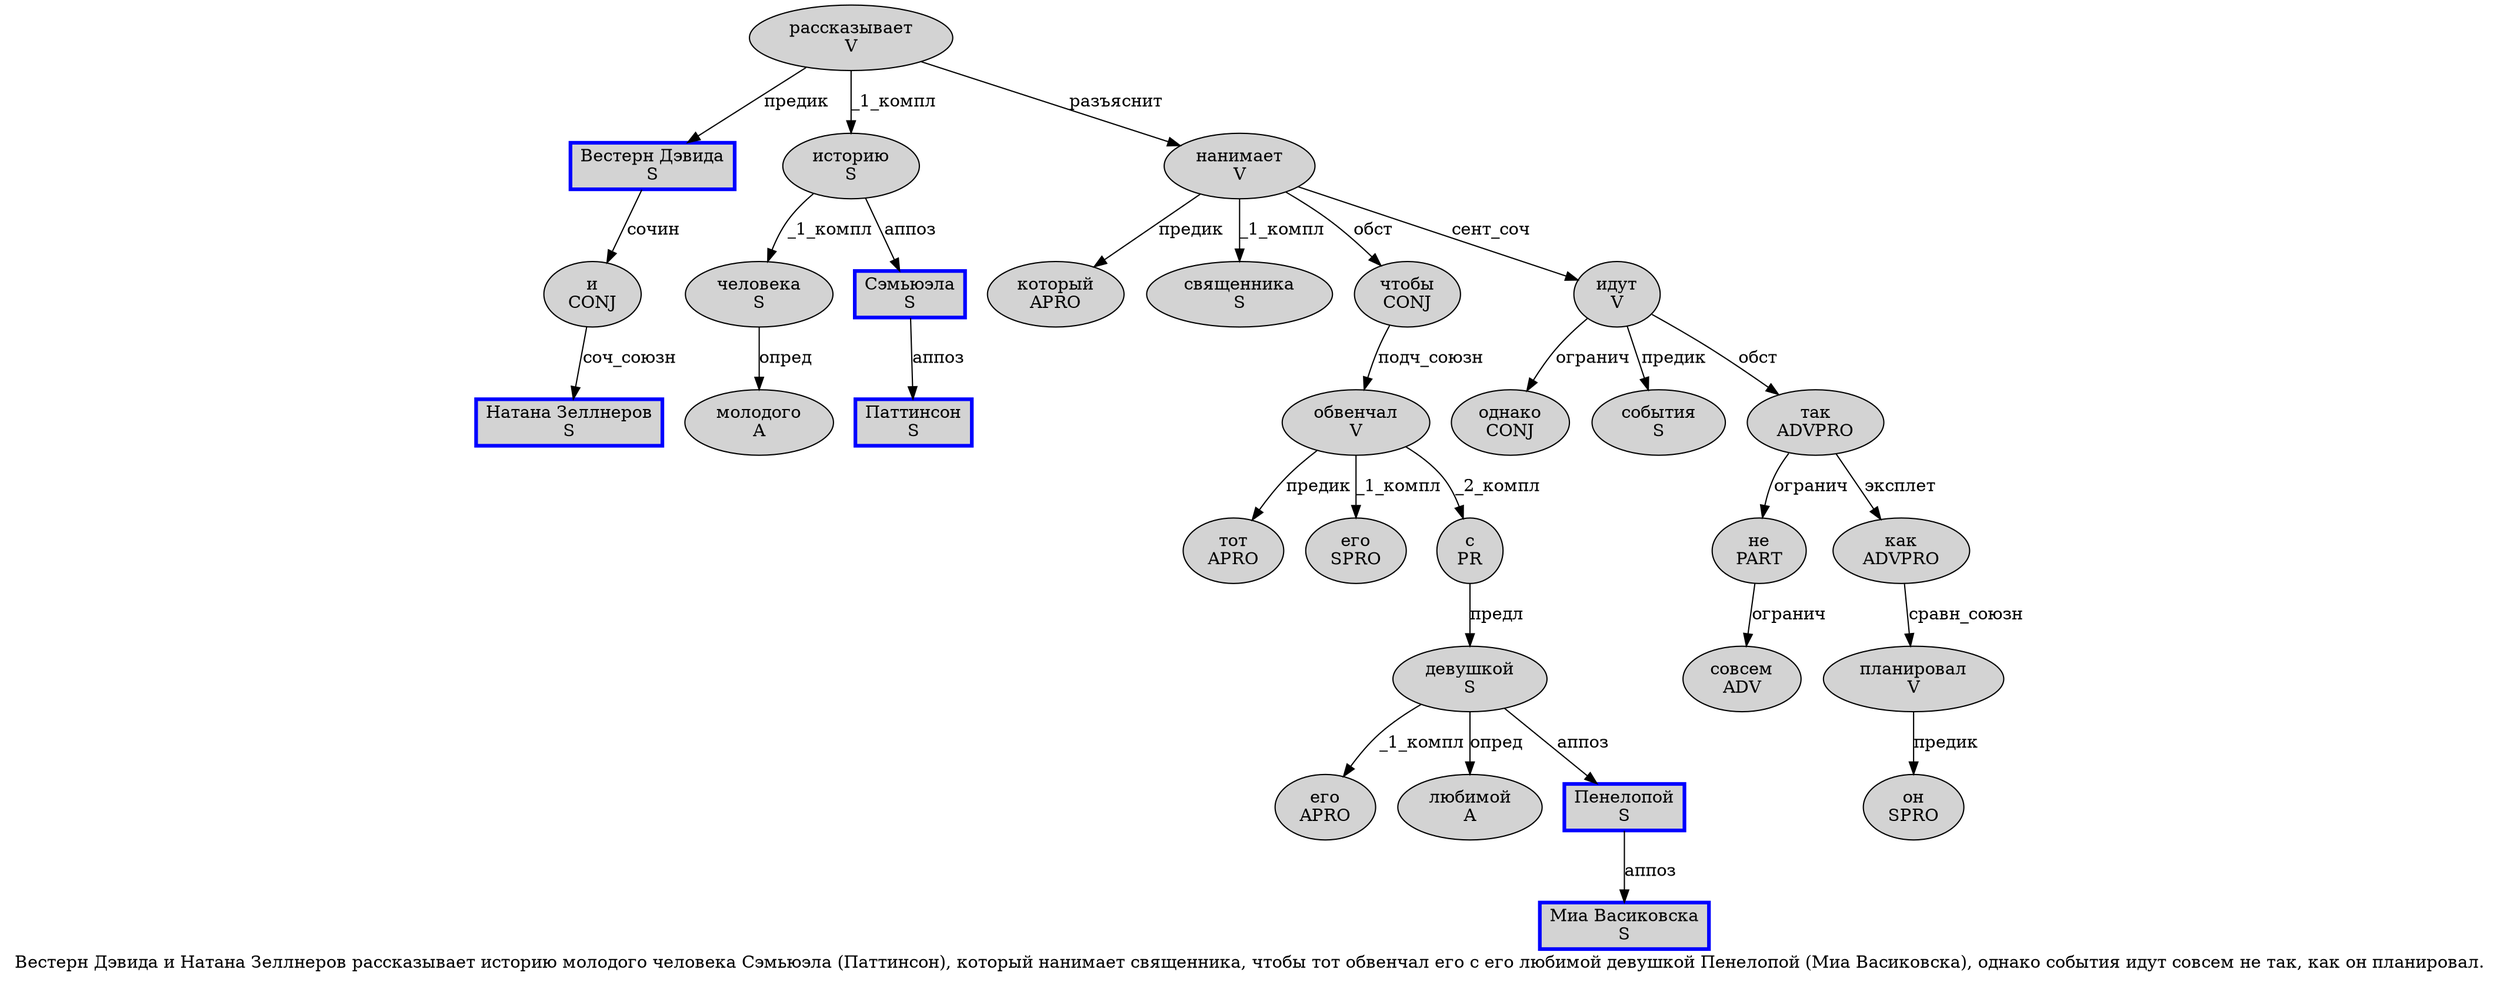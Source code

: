 digraph SENTENCE_680 {
	graph [label="Вестерн Дэвида и Натана Зеллнеров рассказывает историю молодого человека Сэмьюэла (Паттинсон), который нанимает священника, чтобы тот обвенчал его с его любимой девушкой Пенелопой (Миа Васиковска), однако события идут совсем не так, как он планировал."]
	node [style=filled]
		0 [label="Вестерн Дэвида
S" color=blue fillcolor=lightgray penwidth=3 shape=box]
		1 [label="и
CONJ" color="" fillcolor=lightgray penwidth=1 shape=ellipse]
		2 [label="Натана Зеллнеров
S" color=blue fillcolor=lightgray penwidth=3 shape=box]
		3 [label="рассказывает
V" color="" fillcolor=lightgray penwidth=1 shape=ellipse]
		4 [label="историю
S" color="" fillcolor=lightgray penwidth=1 shape=ellipse]
		5 [label="молодого
A" color="" fillcolor=lightgray penwidth=1 shape=ellipse]
		6 [label="человека
S" color="" fillcolor=lightgray penwidth=1 shape=ellipse]
		7 [label="Сэмьюэла
S" color=blue fillcolor=lightgray penwidth=3 shape=box]
		9 [label="Паттинсон
S" color=blue fillcolor=lightgray penwidth=3 shape=box]
		12 [label="который
APRO" color="" fillcolor=lightgray penwidth=1 shape=ellipse]
		13 [label="нанимает
V" color="" fillcolor=lightgray penwidth=1 shape=ellipse]
		14 [label="священника
S" color="" fillcolor=lightgray penwidth=1 shape=ellipse]
		16 [label="чтобы
CONJ" color="" fillcolor=lightgray penwidth=1 shape=ellipse]
		17 [label="тот
APRO" color="" fillcolor=lightgray penwidth=1 shape=ellipse]
		18 [label="обвенчал
V" color="" fillcolor=lightgray penwidth=1 shape=ellipse]
		19 [label="его
SPRO" color="" fillcolor=lightgray penwidth=1 shape=ellipse]
		20 [label="с
PR" color="" fillcolor=lightgray penwidth=1 shape=ellipse]
		21 [label="его
APRO" color="" fillcolor=lightgray penwidth=1 shape=ellipse]
		22 [label="любимой
A" color="" fillcolor=lightgray penwidth=1 shape=ellipse]
		23 [label="девушкой
S" color="" fillcolor=lightgray penwidth=1 shape=ellipse]
		24 [label="Пенелопой
S" color=blue fillcolor=lightgray penwidth=3 shape=box]
		26 [label="Миа Васиковска
S" color=blue fillcolor=lightgray penwidth=3 shape=box]
		29 [label="однако
CONJ" color="" fillcolor=lightgray penwidth=1 shape=ellipse]
		30 [label="события
S" color="" fillcolor=lightgray penwidth=1 shape=ellipse]
		31 [label="идут
V" color="" fillcolor=lightgray penwidth=1 shape=ellipse]
		32 [label="совсем
ADV" color="" fillcolor=lightgray penwidth=1 shape=ellipse]
		33 [label="не
PART" color="" fillcolor=lightgray penwidth=1 shape=ellipse]
		34 [label="так
ADVPRO" color="" fillcolor=lightgray penwidth=1 shape=ellipse]
		36 [label="как
ADVPRO" color="" fillcolor=lightgray penwidth=1 shape=ellipse]
		37 [label="он
SPRO" color="" fillcolor=lightgray penwidth=1 shape=ellipse]
		38 [label="планировал
V" color="" fillcolor=lightgray penwidth=1 shape=ellipse]
			0 -> 1 [label="сочин"]
			16 -> 18 [label="подч_союзн"]
			38 -> 37 [label="предик"]
			3 -> 0 [label="предик"]
			3 -> 4 [label="_1_компл"]
			3 -> 13 [label="разъяснит"]
			6 -> 5 [label="опред"]
			13 -> 12 [label="предик"]
			13 -> 14 [label="_1_компл"]
			13 -> 16 [label="обст"]
			13 -> 31 [label="сент_соч"]
			4 -> 6 [label="_1_компл"]
			4 -> 7 [label="аппоз"]
			33 -> 32 [label="огранич"]
			31 -> 29 [label="огранич"]
			31 -> 30 [label="предик"]
			31 -> 34 [label="обст"]
			18 -> 17 [label="предик"]
			18 -> 19 [label="_1_компл"]
			18 -> 20 [label="_2_компл"]
			36 -> 38 [label="сравн_союзн"]
			34 -> 33 [label="огранич"]
			34 -> 36 [label="эксплет"]
			23 -> 21 [label="_1_компл"]
			23 -> 22 [label="опред"]
			23 -> 24 [label="аппоз"]
			20 -> 23 [label="предл"]
			1 -> 2 [label="соч_союзн"]
			24 -> 26 [label="аппоз"]
			7 -> 9 [label="аппоз"]
}